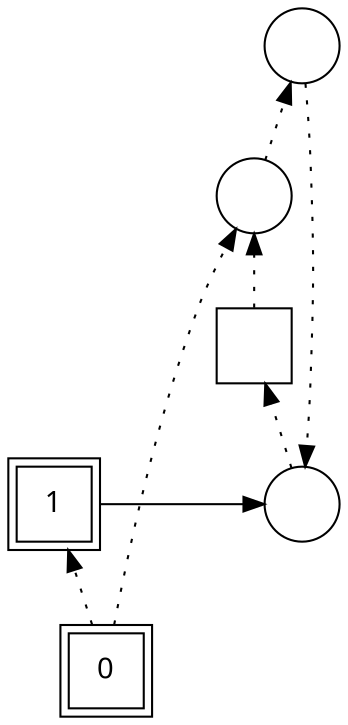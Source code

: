 digraph G {
rankdir = BT;
Node [ fontname="Arial Unicode Multicast"];
Player		[ label="1" shape=square peripheries=2];
Ground		[ label="0" shape=square peripheries=2];
Sausage0		[ label="" shape=circle];
Sausage1		[ label="" shape=circle];
Island		[ label="" shape=square];
Sausage2		[ label="" shape=circle];
{rank=same; Player,Sausage0};
	"Ground" -> "Player" [style=dotted ];
	"Player" -> "Sausage0" [constraint=false];
	"Sausage1" -> "Sausage0" [style=dotted ];
	"Sausage0" -> "Island" [style=dotted ];
	"Sausage2" -> "Sausage1" [style=dotted ];
	"Island" -> "Sausage2" [style=dotted ];
	"Ground" -> "Sausage2" [style=dotted ];
}
